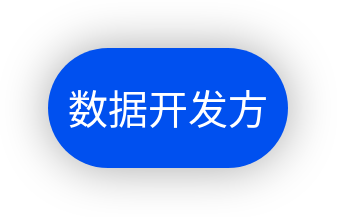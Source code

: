 <mxfile version="28.2.8">
  <diagram name="第 1 页" id="fLsZW9haGC80zDqefz6L">
    <mxGraphModel dx="2058" dy="1276" grid="1" gridSize="10" guides="1" tooltips="1" connect="1" arrows="1" fold="1" page="1" pageScale="1" pageWidth="827" pageHeight="1169" math="0" shadow="0">
      <root>
        <mxCell id="0" />
        <mxCell id="1" parent="0" />
        <mxCell id="v6Isb5GvYnwfADmET_lC-1" value="数据开发方" style="rounded=1;whiteSpace=wrap;html=1;fillColor=#0050ef;fontColor=#FFFFFF;strokeColor=none;arcSize=50;fontSize=20;shadow=1;shadowOffsetX=0;shadowOffsetY=0;shadowBlur=12;shadowOpacity=34;" parent="1" vertex="1">
          <mxGeometry x="330" y="190" width="120" height="60" as="geometry" />
        </mxCell>
      </root>
    </mxGraphModel>
  </diagram>
</mxfile>
